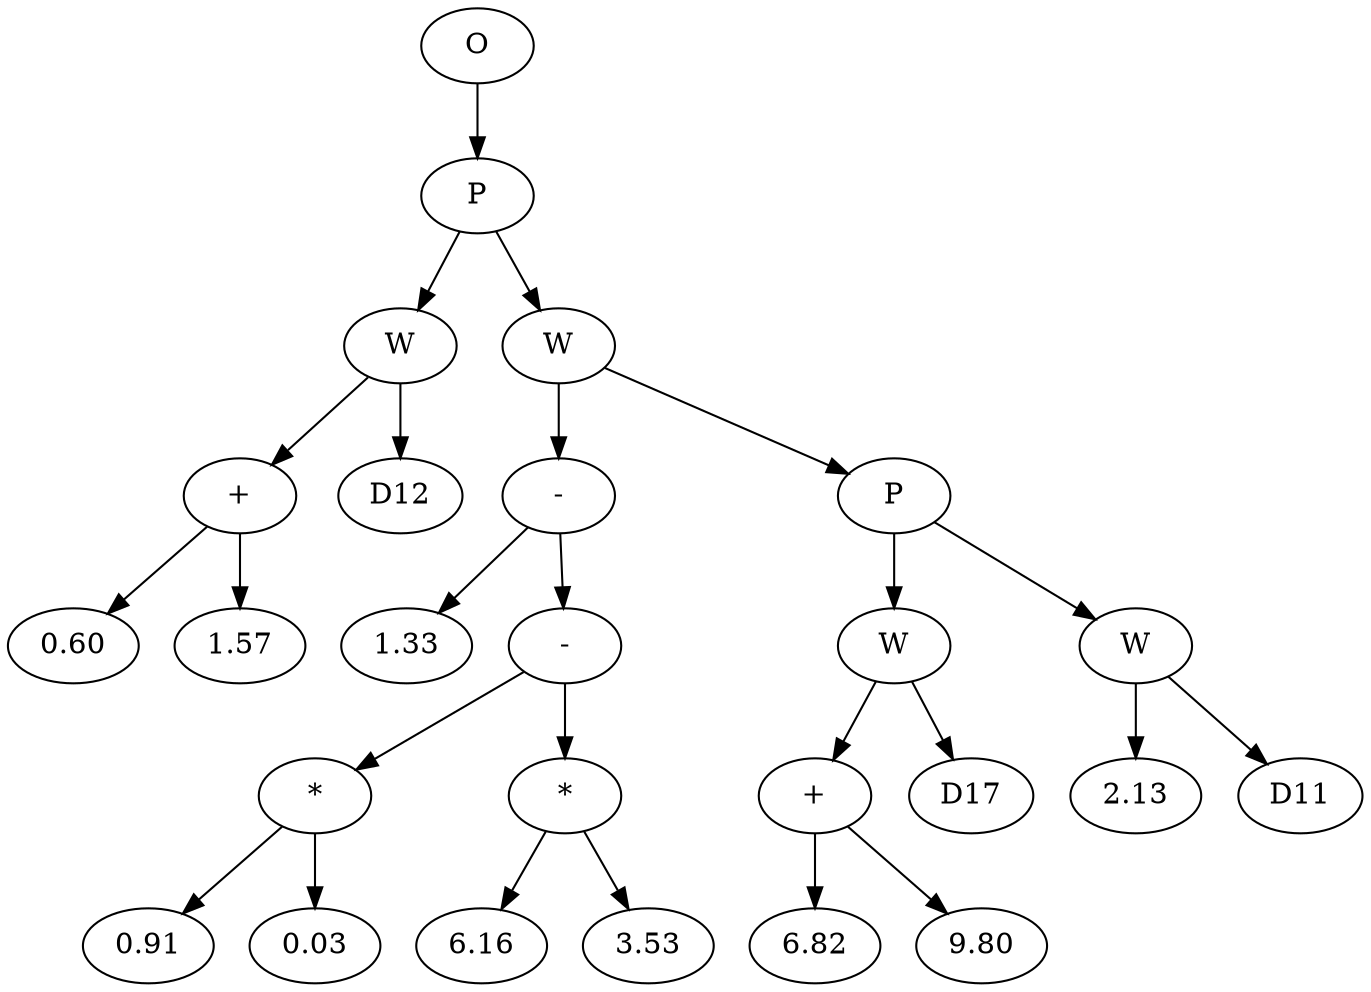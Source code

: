 // Tree
digraph {
	33258073 [label=O]
	33258074 [label=P]
	33258073 -> 33258074
	33258075 [label=W]
	33258074 -> 33258075
	33258076 [label="+"]
	33258075 -> 33258076
	33258077 [label=0.60]
	33258076 -> 33258077
	33258078 [label=1.57]
	33258076 -> 33258078
	33258079 [label=D12]
	33258075 -> 33258079
	33258080 [label=W]
	33258074 -> 33258080
	33258081 [label="-"]
	33258080 -> 33258081
	33258082 [label=1.33]
	33258081 -> 33258082
	33258083 [label="-"]
	33258081 -> 33258083
	33258084 [label="*"]
	33258083 -> 33258084
	33258085 [label=0.91]
	33258084 -> 33258085
	33258086 [label=0.03]
	33258084 -> 33258086
	33258087 [label="*"]
	33258083 -> 33258087
	33258088 [label=6.16]
	33258087 -> 33258088
	33258089 [label=3.53]
	33258087 -> 33258089
	33258090 [label=P]
	33258080 -> 33258090
	33258091 [label=W]
	33258090 -> 33258091
	33258092 [label="+"]
	33258091 -> 33258092
	33258093 [label=6.82]
	33258092 -> 33258093
	33258094 [label=9.80]
	33258092 -> 33258094
	33258095 [label=D17]
	33258091 -> 33258095
	33258096 [label=W]
	33258090 -> 33258096
	33258097 [label=2.13]
	33258096 -> 33258097
	33258098 [label=D11]
	33258096 -> 33258098
}
